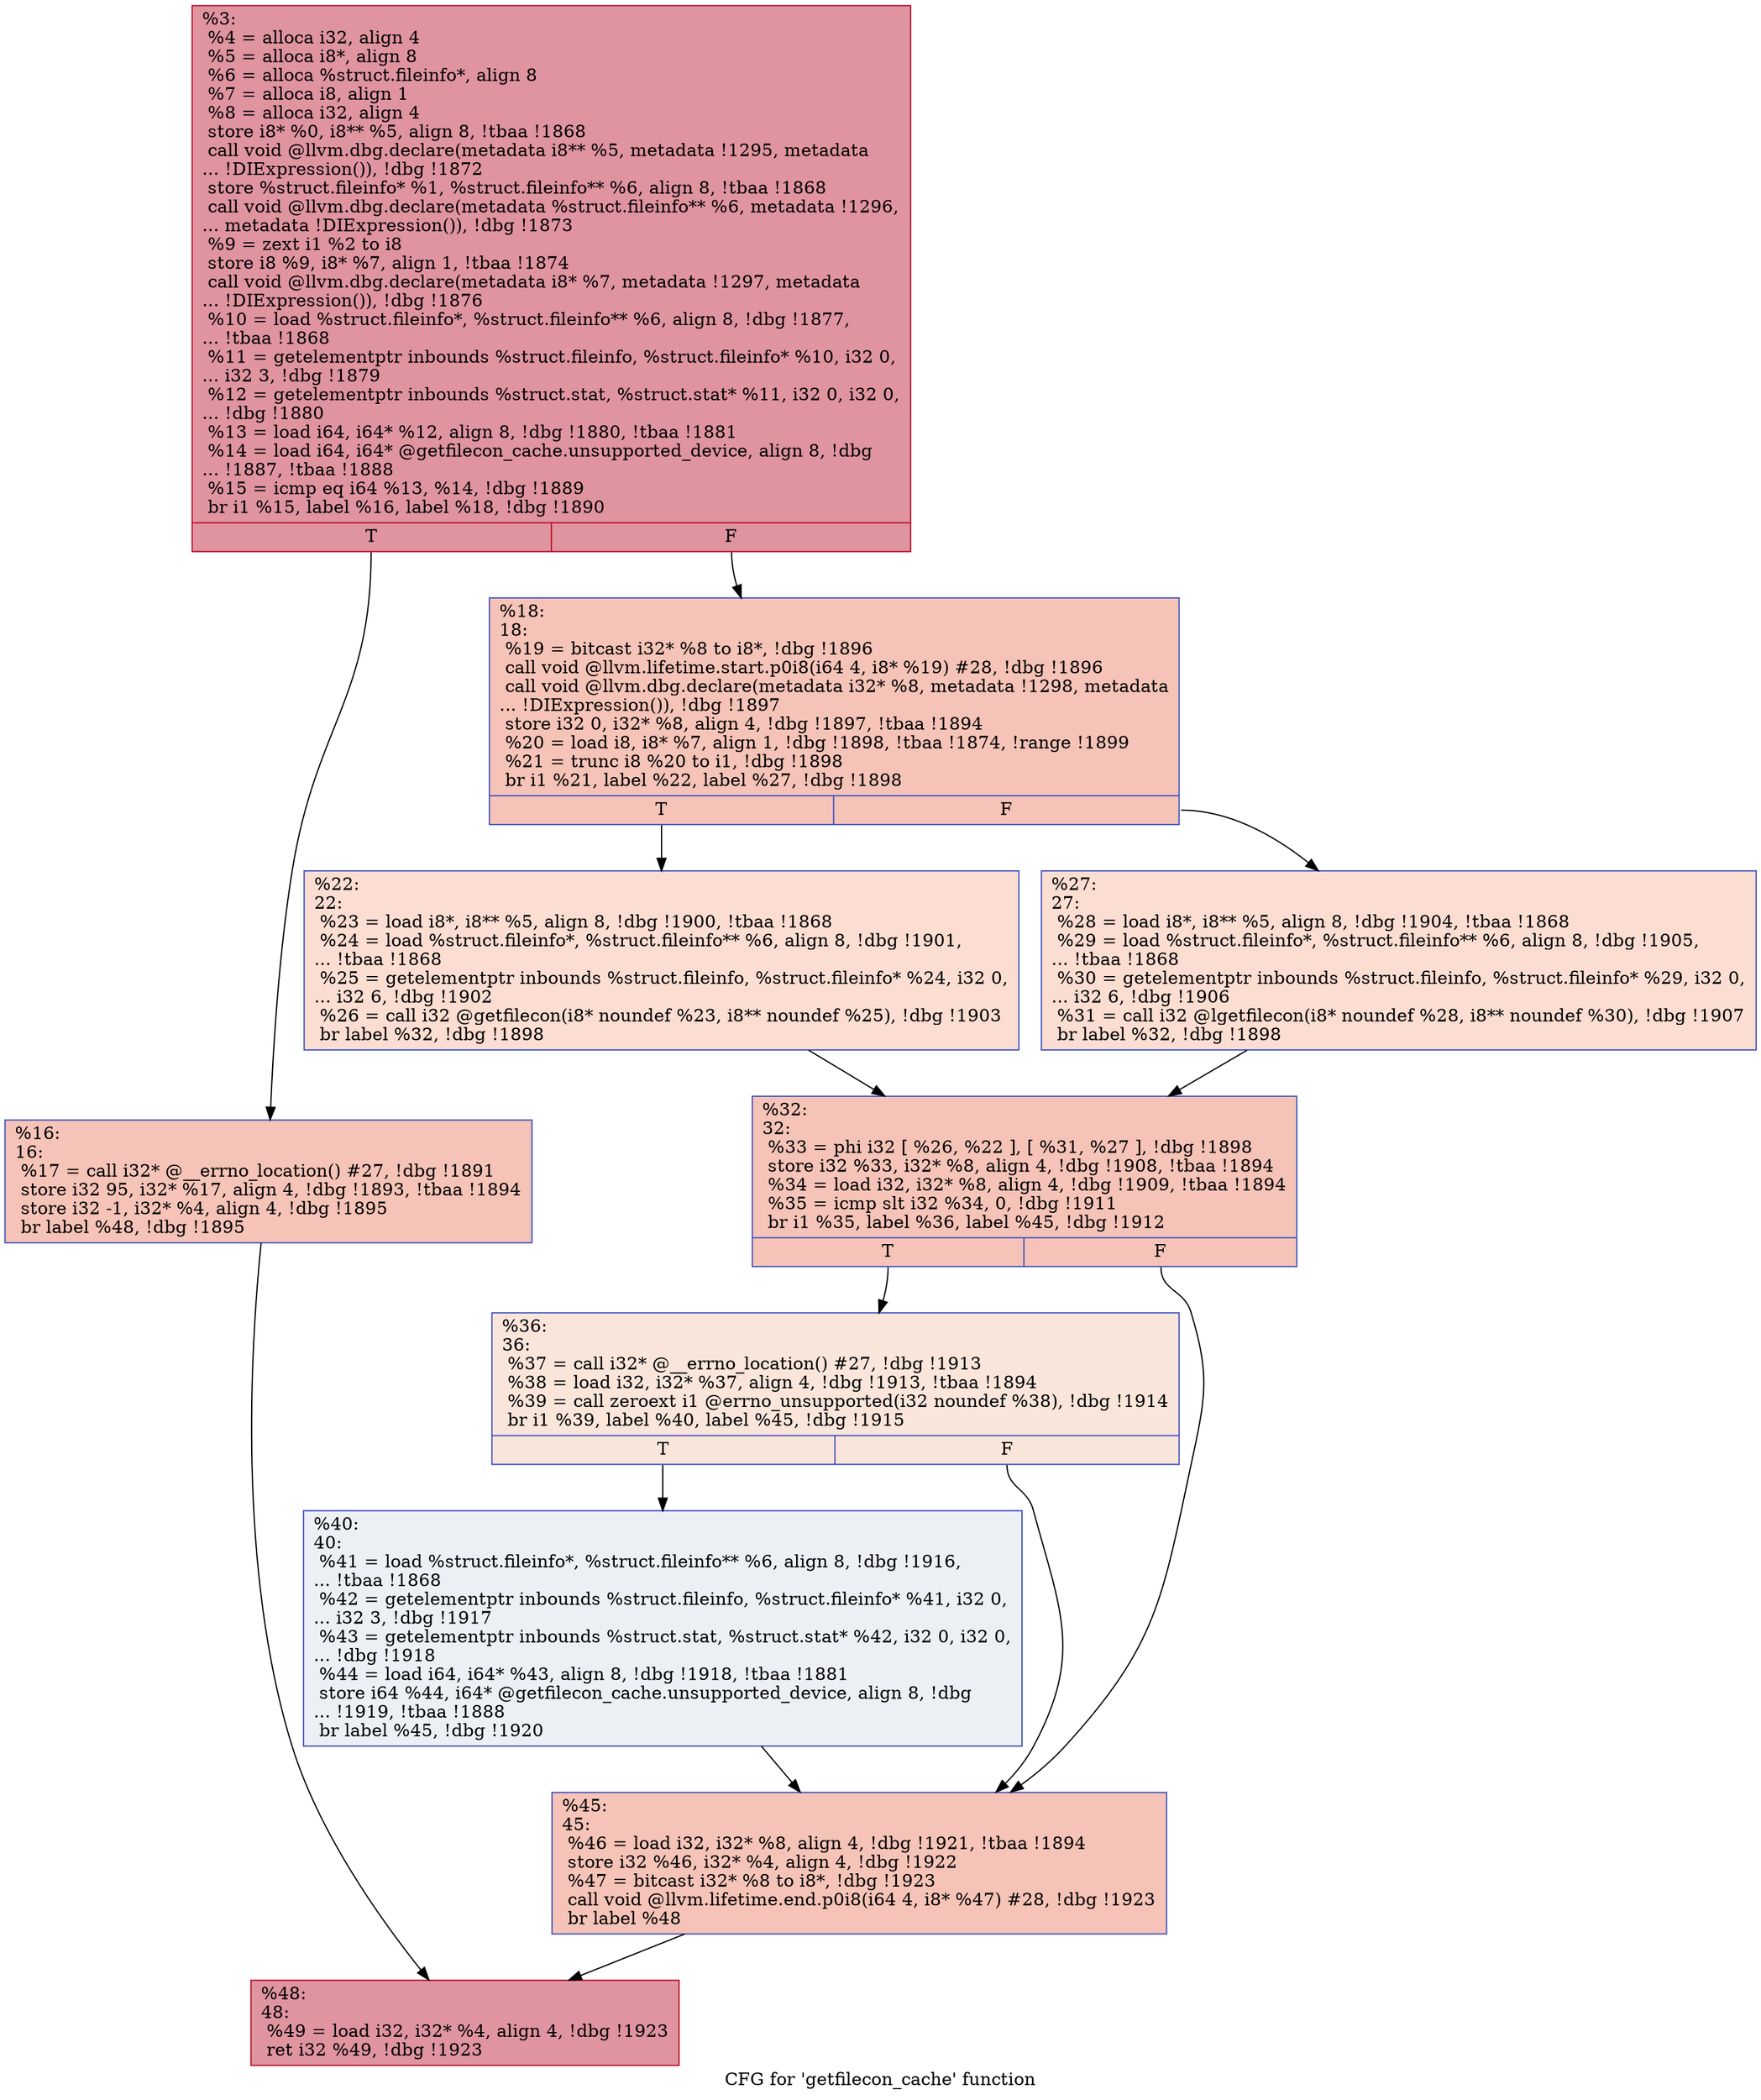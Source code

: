 digraph "CFG for 'getfilecon_cache' function" {
	label="CFG for 'getfilecon_cache' function";

	Node0x212aa40 [shape=record,color="#b70d28ff", style=filled, fillcolor="#b70d2870",label="{%3:\l  %4 = alloca i32, align 4\l  %5 = alloca i8*, align 8\l  %6 = alloca %struct.fileinfo*, align 8\l  %7 = alloca i8, align 1\l  %8 = alloca i32, align 4\l  store i8* %0, i8** %5, align 8, !tbaa !1868\l  call void @llvm.dbg.declare(metadata i8** %5, metadata !1295, metadata\l... !DIExpression()), !dbg !1872\l  store %struct.fileinfo* %1, %struct.fileinfo** %6, align 8, !tbaa !1868\l  call void @llvm.dbg.declare(metadata %struct.fileinfo** %6, metadata !1296,\l... metadata !DIExpression()), !dbg !1873\l  %9 = zext i1 %2 to i8\l  store i8 %9, i8* %7, align 1, !tbaa !1874\l  call void @llvm.dbg.declare(metadata i8* %7, metadata !1297, metadata\l... !DIExpression()), !dbg !1876\l  %10 = load %struct.fileinfo*, %struct.fileinfo** %6, align 8, !dbg !1877,\l... !tbaa !1868\l  %11 = getelementptr inbounds %struct.fileinfo, %struct.fileinfo* %10, i32 0,\l... i32 3, !dbg !1879\l  %12 = getelementptr inbounds %struct.stat, %struct.stat* %11, i32 0, i32 0,\l... !dbg !1880\l  %13 = load i64, i64* %12, align 8, !dbg !1880, !tbaa !1881\l  %14 = load i64, i64* @getfilecon_cache.unsupported_device, align 8, !dbg\l... !1887, !tbaa !1888\l  %15 = icmp eq i64 %13, %14, !dbg !1889\l  br i1 %15, label %16, label %18, !dbg !1890\l|{<s0>T|<s1>F}}"];
	Node0x212aa40:s0 -> Node0x212cd60;
	Node0x212aa40:s1 -> Node0x212cdb0;
	Node0x212cd60 [shape=record,color="#3d50c3ff", style=filled, fillcolor="#e8765c70",label="{%16:\l16:                                               \l  %17 = call i32* @__errno_location() #27, !dbg !1891\l  store i32 95, i32* %17, align 4, !dbg !1893, !tbaa !1894\l  store i32 -1, i32* %4, align 4, !dbg !1895\l  br label %48, !dbg !1895\l}"];
	Node0x212cd60 -> Node0x212cfe0;
	Node0x212cdb0 [shape=record,color="#3d50c3ff", style=filled, fillcolor="#e8765c70",label="{%18:\l18:                                               \l  %19 = bitcast i32* %8 to i8*, !dbg !1896\l  call void @llvm.lifetime.start.p0i8(i64 4, i8* %19) #28, !dbg !1896\l  call void @llvm.dbg.declare(metadata i32* %8, metadata !1298, metadata\l... !DIExpression()), !dbg !1897\l  store i32 0, i32* %8, align 4, !dbg !1897, !tbaa !1894\l  %20 = load i8, i8* %7, align 1, !dbg !1898, !tbaa !1874, !range !1899\l  %21 = trunc i8 %20 to i1, !dbg !1898\l  br i1 %21, label %22, label %27, !dbg !1898\l|{<s0>T|<s1>F}}"];
	Node0x212cdb0:s0 -> Node0x212ce00;
	Node0x212cdb0:s1 -> Node0x212ce50;
	Node0x212ce00 [shape=record,color="#3d50c3ff", style=filled, fillcolor="#f7b39670",label="{%22:\l22:                                               \l  %23 = load i8*, i8** %5, align 8, !dbg !1900, !tbaa !1868\l  %24 = load %struct.fileinfo*, %struct.fileinfo** %6, align 8, !dbg !1901,\l... !tbaa !1868\l  %25 = getelementptr inbounds %struct.fileinfo, %struct.fileinfo* %24, i32 0,\l... i32 6, !dbg !1902\l  %26 = call i32 @getfilecon(i8* noundef %23, i8** noundef %25), !dbg !1903\l  br label %32, !dbg !1898\l}"];
	Node0x212ce00 -> Node0x212cea0;
	Node0x212ce50 [shape=record,color="#3d50c3ff", style=filled, fillcolor="#f7b39670",label="{%27:\l27:                                               \l  %28 = load i8*, i8** %5, align 8, !dbg !1904, !tbaa !1868\l  %29 = load %struct.fileinfo*, %struct.fileinfo** %6, align 8, !dbg !1905,\l... !tbaa !1868\l  %30 = getelementptr inbounds %struct.fileinfo, %struct.fileinfo* %29, i32 0,\l... i32 6, !dbg !1906\l  %31 = call i32 @lgetfilecon(i8* noundef %28, i8** noundef %30), !dbg !1907\l  br label %32, !dbg !1898\l}"];
	Node0x212ce50 -> Node0x212cea0;
	Node0x212cea0 [shape=record,color="#3d50c3ff", style=filled, fillcolor="#e8765c70",label="{%32:\l32:                                               \l  %33 = phi i32 [ %26, %22 ], [ %31, %27 ], !dbg !1898\l  store i32 %33, i32* %8, align 4, !dbg !1908, !tbaa !1894\l  %34 = load i32, i32* %8, align 4, !dbg !1909, !tbaa !1894\l  %35 = icmp slt i32 %34, 0, !dbg !1911\l  br i1 %35, label %36, label %45, !dbg !1912\l|{<s0>T|<s1>F}}"];
	Node0x212cea0:s0 -> Node0x212cef0;
	Node0x212cea0:s1 -> Node0x212cf90;
	Node0x212cef0 [shape=record,color="#3d50c3ff", style=filled, fillcolor="#f4c5ad70",label="{%36:\l36:                                               \l  %37 = call i32* @__errno_location() #27, !dbg !1913\l  %38 = load i32, i32* %37, align 4, !dbg !1913, !tbaa !1894\l  %39 = call zeroext i1 @errno_unsupported(i32 noundef %38), !dbg !1914\l  br i1 %39, label %40, label %45, !dbg !1915\l|{<s0>T|<s1>F}}"];
	Node0x212cef0:s0 -> Node0x212cf40;
	Node0x212cef0:s1 -> Node0x212cf90;
	Node0x212cf40 [shape=record,color="#3d50c3ff", style=filled, fillcolor="#d4dbe670",label="{%40:\l40:                                               \l  %41 = load %struct.fileinfo*, %struct.fileinfo** %6, align 8, !dbg !1916,\l... !tbaa !1868\l  %42 = getelementptr inbounds %struct.fileinfo, %struct.fileinfo* %41, i32 0,\l... i32 3, !dbg !1917\l  %43 = getelementptr inbounds %struct.stat, %struct.stat* %42, i32 0, i32 0,\l... !dbg !1918\l  %44 = load i64, i64* %43, align 8, !dbg !1918, !tbaa !1881\l  store i64 %44, i64* @getfilecon_cache.unsupported_device, align 8, !dbg\l... !1919, !tbaa !1888\l  br label %45, !dbg !1920\l}"];
	Node0x212cf40 -> Node0x212cf90;
	Node0x212cf90 [shape=record,color="#3d50c3ff", style=filled, fillcolor="#e8765c70",label="{%45:\l45:                                               \l  %46 = load i32, i32* %8, align 4, !dbg !1921, !tbaa !1894\l  store i32 %46, i32* %4, align 4, !dbg !1922\l  %47 = bitcast i32* %8 to i8*, !dbg !1923\l  call void @llvm.lifetime.end.p0i8(i64 4, i8* %47) #28, !dbg !1923\l  br label %48\l}"];
	Node0x212cf90 -> Node0x212cfe0;
	Node0x212cfe0 [shape=record,color="#b70d28ff", style=filled, fillcolor="#b70d2870",label="{%48:\l48:                                               \l  %49 = load i32, i32* %4, align 4, !dbg !1923\l  ret i32 %49, !dbg !1923\l}"];
}
